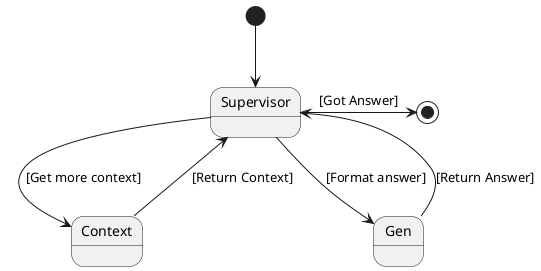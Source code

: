 @startuml

State Start <<start>>
State End <<end>>

State "Supervisor" as SupervisorNode {
}

State "Context" as ContextNode
State "Gen" as GenNode

Start -Down-> SupervisorNode
SupervisorNode -Right-> End : [Got Answer]


SupervisorNode -Down-> ContextNode : [Get more context]
SupervisorNode --> GenNode : [Format answer] 
ContextNode --> SupervisorNode : [Return Context]
GenNode --> SupervisorNode : [Return Answer]

@enduml